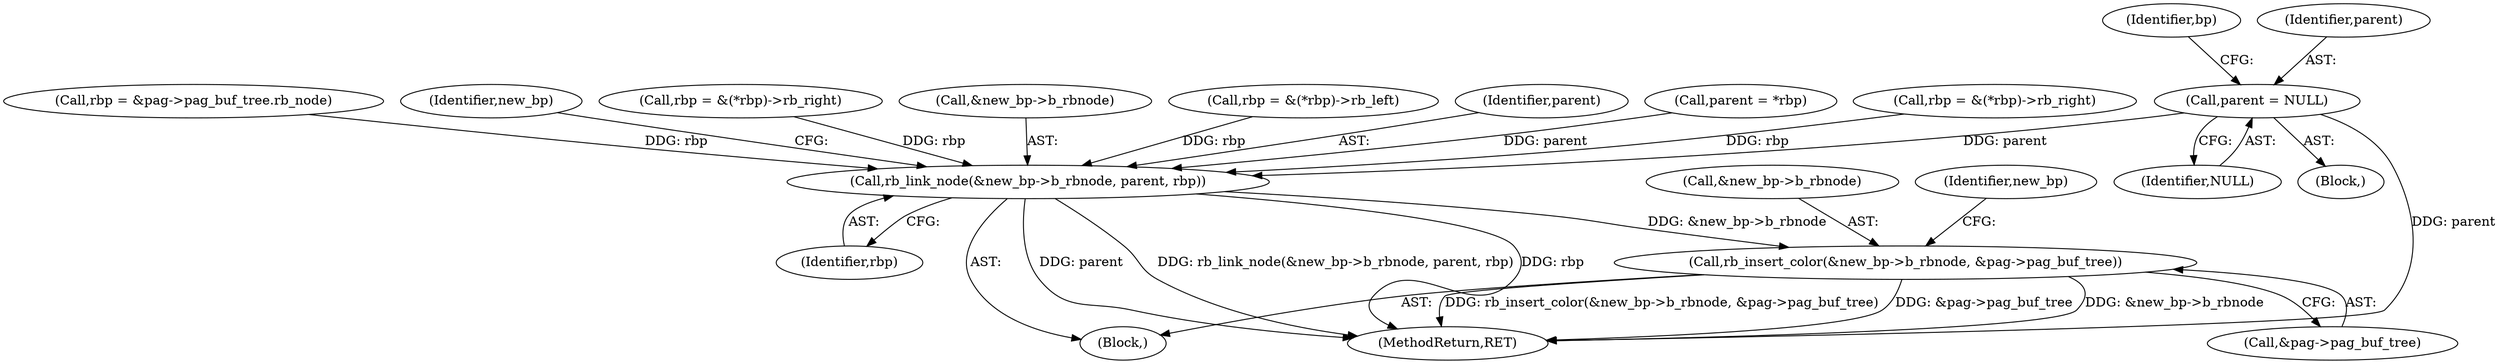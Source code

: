 digraph "0_linux_eb178619f930fa2ba2348de332a1ff1c66a31424@pointer" {
"1000226" [label="(Call,parent = NULL)"];
"1000299" [label="(Call,rb_link_node(&new_bp->b_rbnode, parent, rbp))"];
"1000306" [label="(Call,rb_insert_color(&new_bp->b_rbnode, &pag->pag_buf_tree))"];
"1000230" [label="(Identifier,bp)"];
"1000228" [label="(Identifier,NULL)"];
"1000218" [label="(Call,rbp = &pag->pag_buf_tree.rb_node)"];
"1000298" [label="(Block,)"];
"1000227" [label="(Identifier,parent)"];
"1000311" [label="(Call,&pag->pag_buf_tree)"];
"1000317" [label="(Identifier,new_bp)"];
"1000309" [label="(Identifier,new_bp)"];
"1000260" [label="(Call,rbp = &(*rbp)->rb_right)"];
"1000226" [label="(Call,parent = NULL)"];
"1000307" [label="(Call,&new_bp->b_rbnode)"];
"1000306" [label="(Call,rb_insert_color(&new_bp->b_rbnode, &pag->pag_buf_tree))"];
"1000300" [label="(Call,&new_bp->b_rbnode)"];
"1000246" [label="(Call,rbp = &(*rbp)->rb_left)"];
"1000304" [label="(Identifier,parent)"];
"1000236" [label="(Call,parent = *rbp)"];
"1000115" [label="(Block,)"];
"1000299" [label="(Call,rb_link_node(&new_bp->b_rbnode, parent, rbp))"];
"1000305" [label="(Identifier,rbp)"];
"1000407" [label="(MethodReturn,RET)"];
"1000282" [label="(Call,rbp = &(*rbp)->rb_right)"];
"1000226" -> "1000115"  [label="AST: "];
"1000226" -> "1000228"  [label="CFG: "];
"1000227" -> "1000226"  [label="AST: "];
"1000228" -> "1000226"  [label="AST: "];
"1000230" -> "1000226"  [label="CFG: "];
"1000226" -> "1000407"  [label="DDG: parent"];
"1000226" -> "1000299"  [label="DDG: parent"];
"1000299" -> "1000298"  [label="AST: "];
"1000299" -> "1000305"  [label="CFG: "];
"1000300" -> "1000299"  [label="AST: "];
"1000304" -> "1000299"  [label="AST: "];
"1000305" -> "1000299"  [label="AST: "];
"1000309" -> "1000299"  [label="CFG: "];
"1000299" -> "1000407"  [label="DDG: parent"];
"1000299" -> "1000407"  [label="DDG: rb_link_node(&new_bp->b_rbnode, parent, rbp)"];
"1000299" -> "1000407"  [label="DDG: rbp"];
"1000236" -> "1000299"  [label="DDG: parent"];
"1000218" -> "1000299"  [label="DDG: rbp"];
"1000260" -> "1000299"  [label="DDG: rbp"];
"1000282" -> "1000299"  [label="DDG: rbp"];
"1000246" -> "1000299"  [label="DDG: rbp"];
"1000299" -> "1000306"  [label="DDG: &new_bp->b_rbnode"];
"1000306" -> "1000298"  [label="AST: "];
"1000306" -> "1000311"  [label="CFG: "];
"1000307" -> "1000306"  [label="AST: "];
"1000311" -> "1000306"  [label="AST: "];
"1000317" -> "1000306"  [label="CFG: "];
"1000306" -> "1000407"  [label="DDG: &pag->pag_buf_tree"];
"1000306" -> "1000407"  [label="DDG: &new_bp->b_rbnode"];
"1000306" -> "1000407"  [label="DDG: rb_insert_color(&new_bp->b_rbnode, &pag->pag_buf_tree)"];
}

